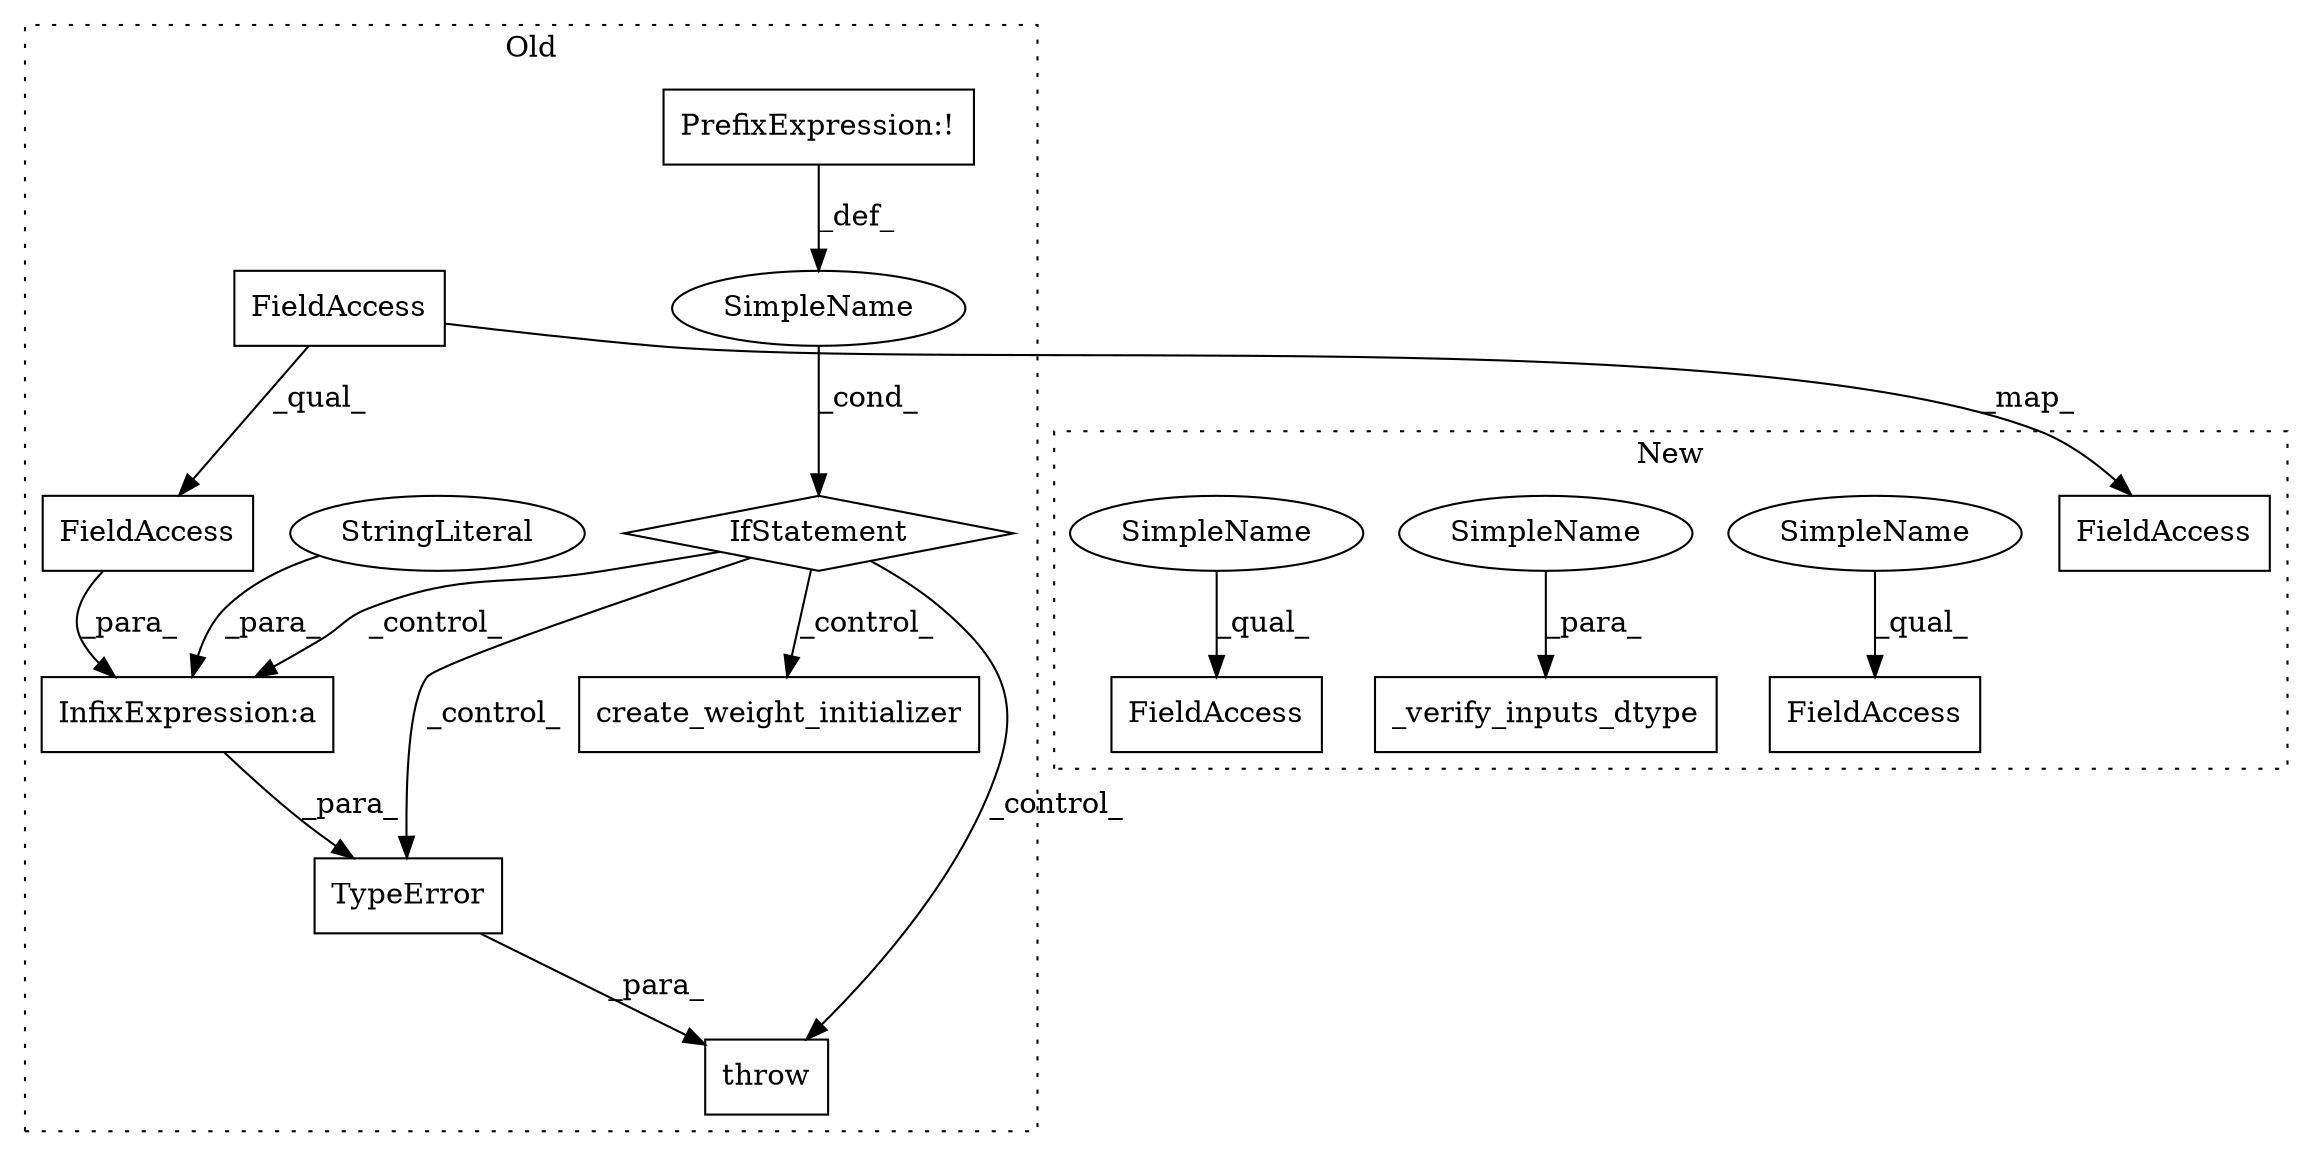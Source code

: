 digraph G {
subgraph cluster0 {
1 [label="throw" a="53" s="49676" l="6" shape="box"];
3 [label="PrefixExpression:!" a="38" s="49614" l="1" shape="box"];
4 [label="SimpleName" a="42" s="" l="" shape="ellipse"];
5 [label="TypeError" a="32" s="49682,49762" l="10,1" shape="box"];
7 [label="IfStatement" a="25" s="49610,49666" l="4,2" shape="diamond"];
8 [label="create_weight_initializer" a="32" s="50335,50373" l="26,1" shape="box"];
10 [label="InfixExpression:a" a="27" s="49742" l="3" shape="box"];
11 [label="StringLiteral" a="45" s="49692" l="50" shape="ellipse"];
12 [label="FieldAccess" a="22" s="49745" l="17" shape="box"];
13 [label="FieldAccess" a="22" s="49745" l="12" shape="box"];
label = "Old";
style="dotted";
}
subgraph cluster1 {
2 [label="_verify_inputs_dtype" a="32" s="49455,49482" l="21,1" shape="box"];
6 [label="FieldAccess" a="22" s="50442" l="12" shape="box"];
9 [label="FieldAccess" a="22" s="50532" l="12" shape="box"];
14 [label="FieldAccess" a="22" s="50291" l="12" shape="box"];
15 [label="SimpleName" a="42" s="50532" l="6" shape="ellipse"];
16 [label="SimpleName" a="42" s="49476" l="6" shape="ellipse"];
17 [label="SimpleName" a="42" s="50442" l="6" shape="ellipse"];
label = "New";
style="dotted";
}
3 -> 4 [label="_def_"];
4 -> 7 [label="_cond_"];
5 -> 1 [label="_para_"];
7 -> 1 [label="_control_"];
7 -> 5 [label="_control_"];
7 -> 10 [label="_control_"];
7 -> 8 [label="_control_"];
10 -> 5 [label="_para_"];
11 -> 10 [label="_para_"];
12 -> 10 [label="_para_"];
13 -> 14 [label="_map_"];
13 -> 12 [label="_qual_"];
15 -> 9 [label="_qual_"];
16 -> 2 [label="_para_"];
17 -> 6 [label="_qual_"];
}